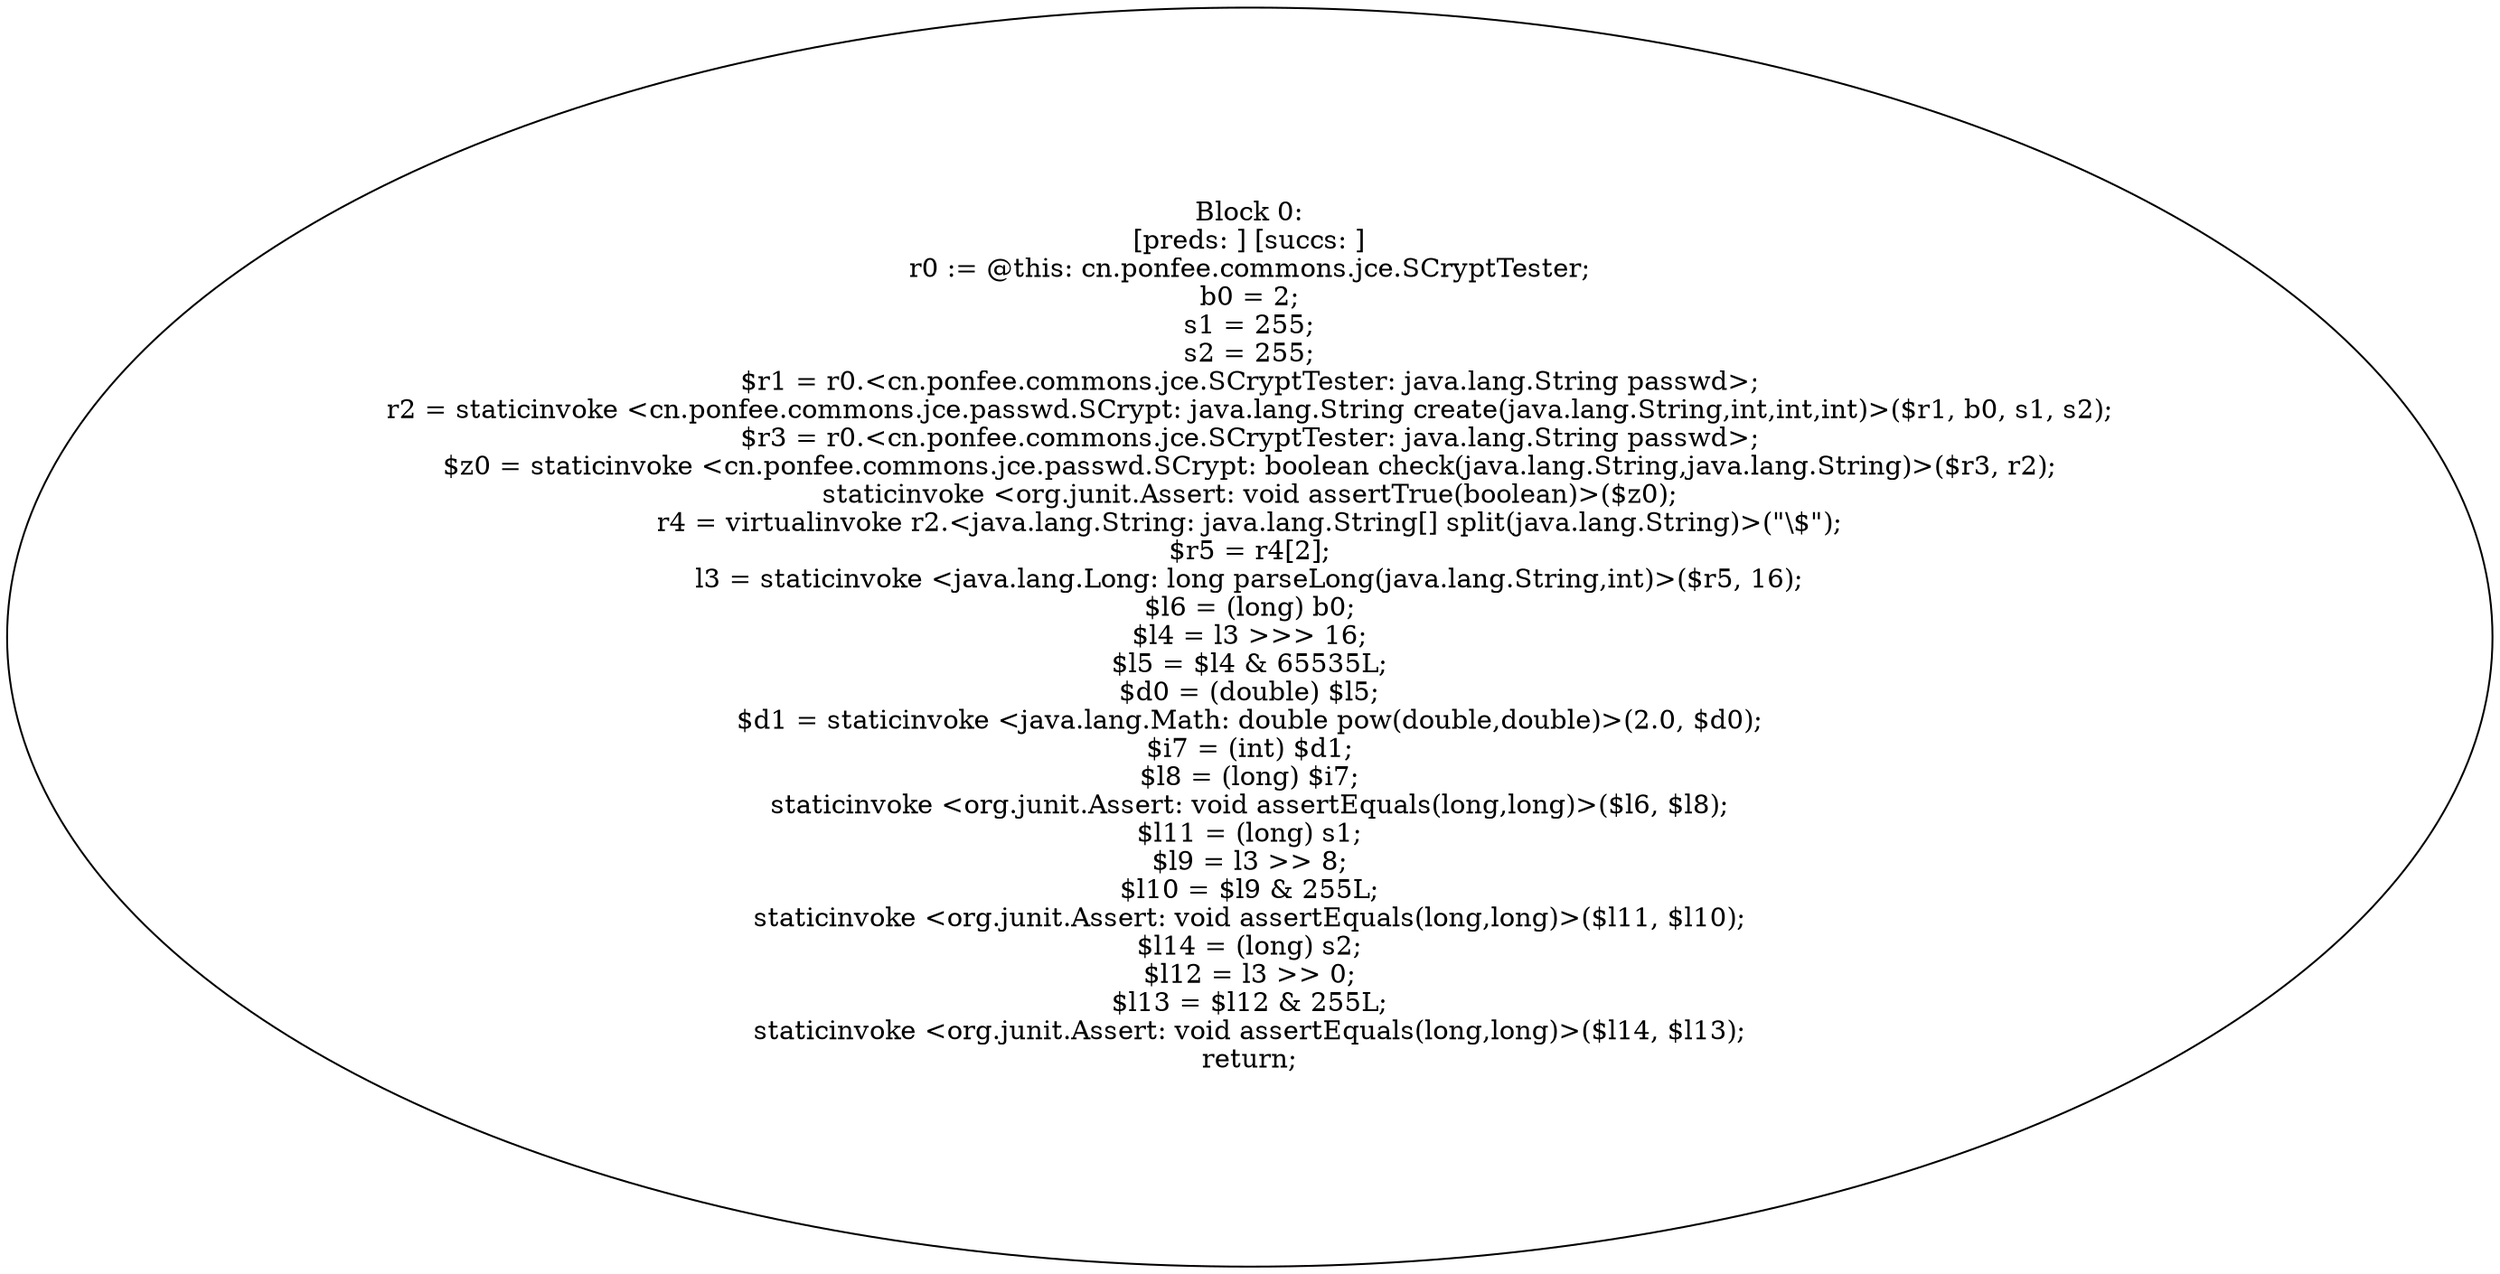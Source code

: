 digraph "unitGraph" {
    "Block 0:
[preds: ] [succs: ]
r0 := @this: cn.ponfee.commons.jce.SCryptTester;
b0 = 2;
s1 = 255;
s2 = 255;
$r1 = r0.<cn.ponfee.commons.jce.SCryptTester: java.lang.String passwd>;
r2 = staticinvoke <cn.ponfee.commons.jce.passwd.SCrypt: java.lang.String create(java.lang.String,int,int,int)>($r1, b0, s1, s2);
$r3 = r0.<cn.ponfee.commons.jce.SCryptTester: java.lang.String passwd>;
$z0 = staticinvoke <cn.ponfee.commons.jce.passwd.SCrypt: boolean check(java.lang.String,java.lang.String)>($r3, r2);
staticinvoke <org.junit.Assert: void assertTrue(boolean)>($z0);
r4 = virtualinvoke r2.<java.lang.String: java.lang.String[] split(java.lang.String)>(\"\\$\");
$r5 = r4[2];
l3 = staticinvoke <java.lang.Long: long parseLong(java.lang.String,int)>($r5, 16);
$l6 = (long) b0;
$l4 = l3 >>> 16;
$l5 = $l4 & 65535L;
$d0 = (double) $l5;
$d1 = staticinvoke <java.lang.Math: double pow(double,double)>(2.0, $d0);
$i7 = (int) $d1;
$l8 = (long) $i7;
staticinvoke <org.junit.Assert: void assertEquals(long,long)>($l6, $l8);
$l11 = (long) s1;
$l9 = l3 >> 8;
$l10 = $l9 & 255L;
staticinvoke <org.junit.Assert: void assertEquals(long,long)>($l11, $l10);
$l14 = (long) s2;
$l12 = l3 >> 0;
$l13 = $l12 & 255L;
staticinvoke <org.junit.Assert: void assertEquals(long,long)>($l14, $l13);
return;
"
}
